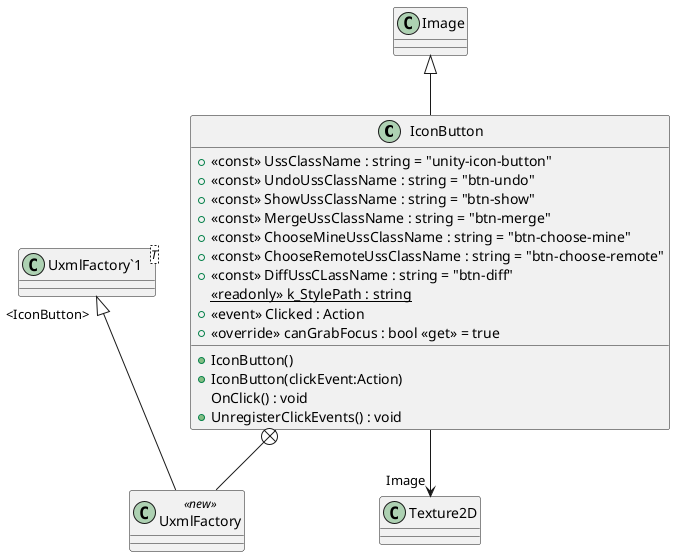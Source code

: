 @startuml
class IconButton {
    + <<const>> UssClassName : string = "unity-icon-button"
    + <<const>> UndoUssClassName : string = "btn-undo"
    + <<const>> ShowUssClassName : string = "btn-show"
    + <<const>> MergeUssClassName : string = "btn-merge"
    + <<const>> ChooseMineUssClassName : string = "btn-choose-mine"
    + <<const>> ChooseRemoteUssClassName : string = "btn-choose-remote"
    + <<const>> DiffUssCLassName : string = "btn-diff"
    {static} <<readonly>> k_StylePath : string
    +  <<event>> Clicked : Action 
    + IconButton()
    + IconButton(clickEvent:Action)
    OnClick() : void
    + UnregisterClickEvents() : void
    + <<override>> canGrabFocus : bool <<get>> = true
}
class UxmlFactory <<new>> {
}
class "UxmlFactory`1"<T> {
}
Image <|-- IconButton
IconButton --> "Image" Texture2D
IconButton +-- UxmlFactory
"UxmlFactory`1" "<IconButton>" <|-- UxmlFactory
@enduml
